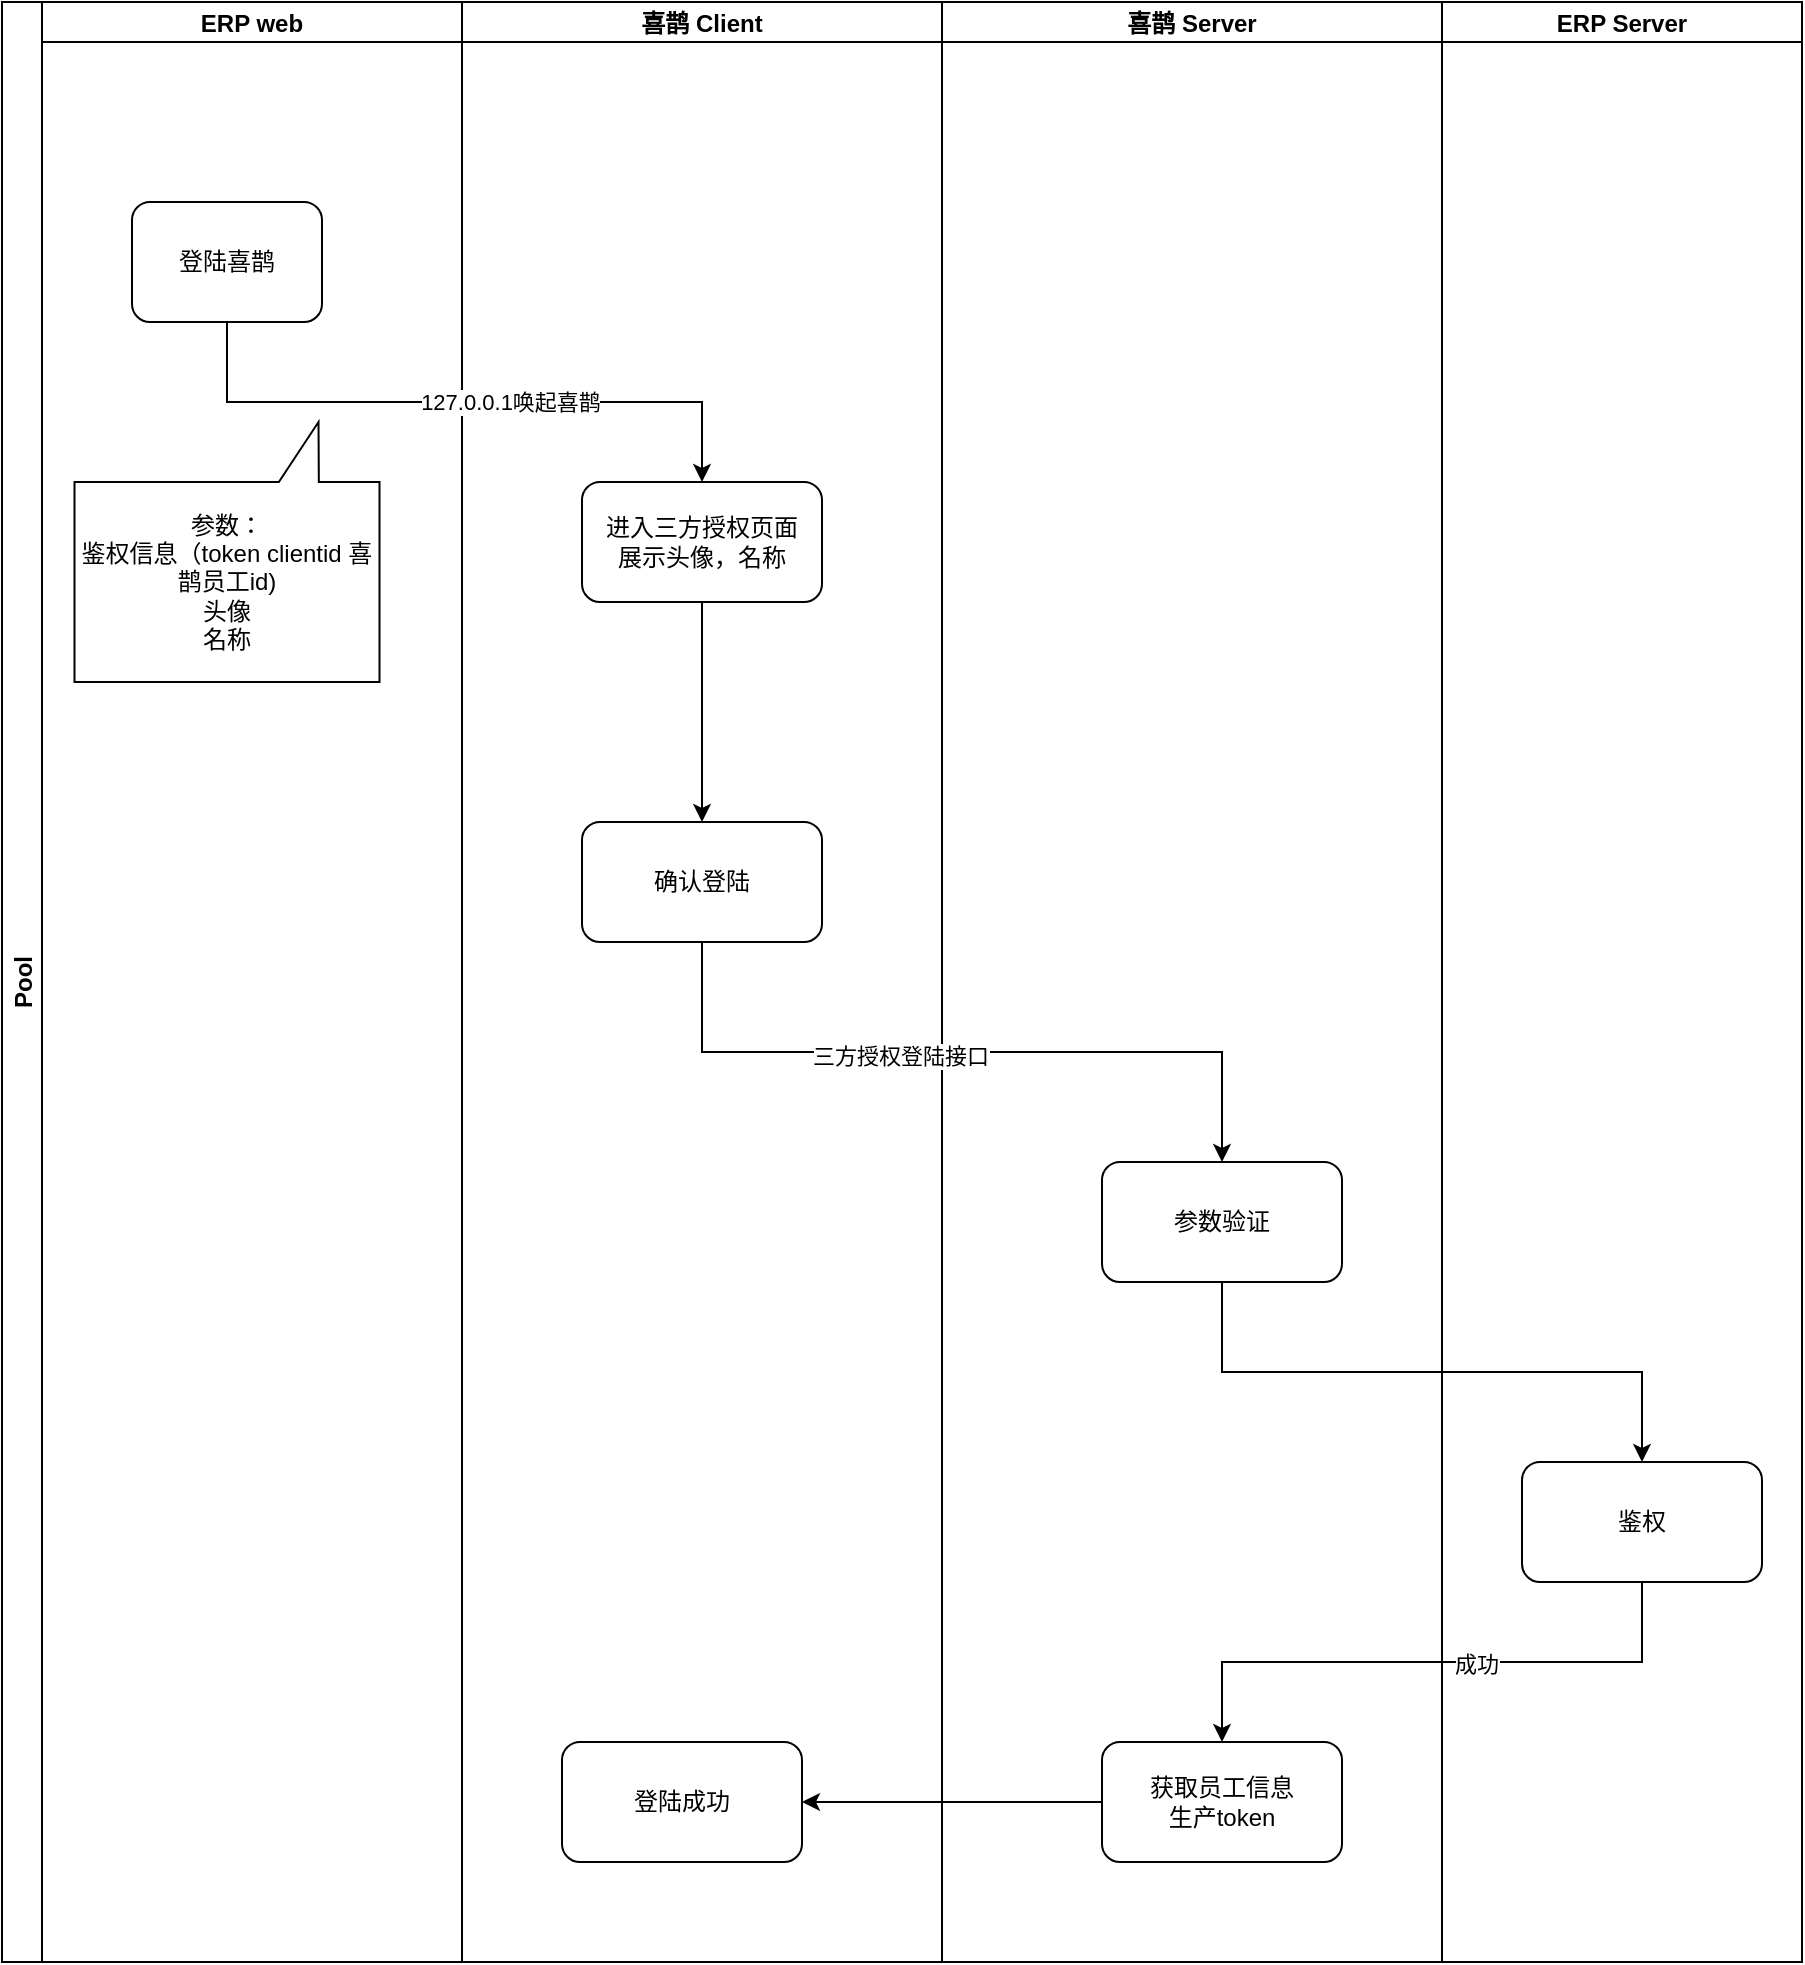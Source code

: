 <mxfile version="20.5.3" type="github">
  <diagram id="l9ATXhiv8Rob6Y_cUNgy" name="页-1">
    <mxGraphModel dx="1360" dy="781" grid="1" gridSize="10" guides="1" tooltips="1" connect="1" arrows="1" fold="1" page="1" pageScale="1" pageWidth="827" pageHeight="1169" math="0" shadow="0">
      <root>
        <mxCell id="0" />
        <mxCell id="1" parent="0" />
        <mxCell id="HTlvXJNVUlN0LkFGXIME-6" value="Pool" style="swimlane;childLayout=stackLayout;resizeParent=1;resizeParentMax=0;startSize=20;horizontal=0;horizontalStack=1;" vertex="1" parent="1">
          <mxGeometry x="40" y="30" width="900" height="980" as="geometry" />
        </mxCell>
        <mxCell id="HTlvXJNVUlN0LkFGXIME-10" value="ERP web" style="swimlane;startSize=20;" vertex="1" parent="HTlvXJNVUlN0LkFGXIME-6">
          <mxGeometry x="20" width="210" height="980" as="geometry" />
        </mxCell>
        <mxCell id="HTlvXJNVUlN0LkFGXIME-12" value="登陆喜鹊" style="rounded=1;whiteSpace=wrap;html=1;" vertex="1" parent="HTlvXJNVUlN0LkFGXIME-10">
          <mxGeometry x="45" y="100" width="95" height="60" as="geometry" />
        </mxCell>
        <mxCell id="HTlvXJNVUlN0LkFGXIME-27" value="参数：&lt;br&gt;鉴权信息（token clientid 喜鹊员工id)&lt;br&gt;头像&lt;br&gt;名称" style="shape=callout;whiteSpace=wrap;html=1;perimeter=calloutPerimeter;rotation=0;align=center;position2=0.8;base=20;size=30;position=0.67;flipV=1;" vertex="1" parent="HTlvXJNVUlN0LkFGXIME-10">
          <mxGeometry x="16.25" y="210" width="152.5" height="130" as="geometry" />
        </mxCell>
        <mxCell id="HTlvXJNVUlN0LkFGXIME-9" value="喜鹊 Client" style="swimlane;startSize=20;" vertex="1" parent="HTlvXJNVUlN0LkFGXIME-6">
          <mxGeometry x="230" width="240" height="980" as="geometry" />
        </mxCell>
        <mxCell id="HTlvXJNVUlN0LkFGXIME-29" style="edgeStyle=orthogonalEdgeStyle;rounded=0;orthogonalLoop=1;jettySize=auto;html=1;" edge="1" parent="HTlvXJNVUlN0LkFGXIME-9" source="HTlvXJNVUlN0LkFGXIME-19" target="HTlvXJNVUlN0LkFGXIME-28">
          <mxGeometry relative="1" as="geometry" />
        </mxCell>
        <mxCell id="HTlvXJNVUlN0LkFGXIME-19" value="进入三方授权页面&lt;br&gt;展示头像，名称" style="rounded=1;whiteSpace=wrap;html=1;" vertex="1" parent="HTlvXJNVUlN0LkFGXIME-9">
          <mxGeometry x="60" y="240" width="120" height="60" as="geometry" />
        </mxCell>
        <mxCell id="HTlvXJNVUlN0LkFGXIME-28" value="确认登陆" style="rounded=1;whiteSpace=wrap;html=1;" vertex="1" parent="HTlvXJNVUlN0LkFGXIME-9">
          <mxGeometry x="60" y="410" width="120" height="60" as="geometry" />
        </mxCell>
        <mxCell id="HTlvXJNVUlN0LkFGXIME-37" value="登陆成功" style="rounded=1;whiteSpace=wrap;html=1;" vertex="1" parent="HTlvXJNVUlN0LkFGXIME-9">
          <mxGeometry x="50" y="870" width="120" height="60" as="geometry" />
        </mxCell>
        <mxCell id="HTlvXJNVUlN0LkFGXIME-8" value="喜鹊 Server" style="swimlane;startSize=20;" vertex="1" parent="HTlvXJNVUlN0LkFGXIME-6">
          <mxGeometry x="470" width="250" height="980" as="geometry" />
        </mxCell>
        <mxCell id="HTlvXJNVUlN0LkFGXIME-22" value="参数验证" style="rounded=1;whiteSpace=wrap;html=1;" vertex="1" parent="HTlvXJNVUlN0LkFGXIME-8">
          <mxGeometry x="80" y="580" width="120" height="60" as="geometry" />
        </mxCell>
        <mxCell id="HTlvXJNVUlN0LkFGXIME-34" value="获取员工信息&lt;br&gt;生产token" style="rounded=1;whiteSpace=wrap;html=1;" vertex="1" parent="HTlvXJNVUlN0LkFGXIME-8">
          <mxGeometry x="80" y="870" width="120" height="60" as="geometry" />
        </mxCell>
        <mxCell id="HTlvXJNVUlN0LkFGXIME-7" value="ERP Server" style="swimlane;startSize=20;" vertex="1" parent="HTlvXJNVUlN0LkFGXIME-6">
          <mxGeometry x="720" width="180" height="980" as="geometry" />
        </mxCell>
        <mxCell id="HTlvXJNVUlN0LkFGXIME-32" value="鉴权" style="rounded=1;whiteSpace=wrap;html=1;" vertex="1" parent="HTlvXJNVUlN0LkFGXIME-7">
          <mxGeometry x="40" y="730" width="120" height="60" as="geometry" />
        </mxCell>
        <mxCell id="HTlvXJNVUlN0LkFGXIME-20" style="edgeStyle=orthogonalEdgeStyle;rounded=0;orthogonalLoop=1;jettySize=auto;html=1;exitX=0.5;exitY=1;exitDx=0;exitDy=0;" edge="1" parent="HTlvXJNVUlN0LkFGXIME-6" source="HTlvXJNVUlN0LkFGXIME-12" target="HTlvXJNVUlN0LkFGXIME-19">
          <mxGeometry relative="1" as="geometry" />
        </mxCell>
        <mxCell id="HTlvXJNVUlN0LkFGXIME-21" value="127.0.0.1唤起喜鹊" style="edgeLabel;html=1;align=center;verticalAlign=middle;resizable=0;points=[];" vertex="1" connectable="0" parent="HTlvXJNVUlN0LkFGXIME-20">
          <mxGeometry x="0.23" y="2" relative="1" as="geometry">
            <mxPoint x="-14" y="2" as="offset" />
          </mxGeometry>
        </mxCell>
        <mxCell id="HTlvXJNVUlN0LkFGXIME-23" style="edgeStyle=orthogonalEdgeStyle;rounded=0;orthogonalLoop=1;jettySize=auto;html=1;entryX=0.5;entryY=0;entryDx=0;entryDy=0;exitX=0.5;exitY=1;exitDx=0;exitDy=0;" edge="1" parent="HTlvXJNVUlN0LkFGXIME-6" source="HTlvXJNVUlN0LkFGXIME-28" target="HTlvXJNVUlN0LkFGXIME-22">
          <mxGeometry relative="1" as="geometry" />
        </mxCell>
        <mxCell id="HTlvXJNVUlN0LkFGXIME-24" value="三方授权登陆接口" style="edgeLabel;html=1;align=center;verticalAlign=middle;resizable=0;points=[];" vertex="1" connectable="0" parent="HTlvXJNVUlN0LkFGXIME-23">
          <mxGeometry x="-0.168" y="-2" relative="1" as="geometry">
            <mxPoint as="offset" />
          </mxGeometry>
        </mxCell>
        <mxCell id="HTlvXJNVUlN0LkFGXIME-33" style="edgeStyle=orthogonalEdgeStyle;rounded=0;orthogonalLoop=1;jettySize=auto;html=1;exitX=0.5;exitY=1;exitDx=0;exitDy=0;" edge="1" parent="HTlvXJNVUlN0LkFGXIME-6" source="HTlvXJNVUlN0LkFGXIME-22" target="HTlvXJNVUlN0LkFGXIME-32">
          <mxGeometry relative="1" as="geometry" />
        </mxCell>
        <mxCell id="HTlvXJNVUlN0LkFGXIME-35" style="edgeStyle=orthogonalEdgeStyle;rounded=0;orthogonalLoop=1;jettySize=auto;html=1;entryX=0.5;entryY=0;entryDx=0;entryDy=0;exitX=0.5;exitY=1;exitDx=0;exitDy=0;" edge="1" parent="HTlvXJNVUlN0LkFGXIME-6" source="HTlvXJNVUlN0LkFGXIME-32" target="HTlvXJNVUlN0LkFGXIME-34">
          <mxGeometry relative="1" as="geometry" />
        </mxCell>
        <mxCell id="HTlvXJNVUlN0LkFGXIME-36" value="成功" style="edgeLabel;html=1;align=center;verticalAlign=middle;resizable=0;points=[];" vertex="1" connectable="0" parent="HTlvXJNVUlN0LkFGXIME-35">
          <mxGeometry x="-0.153" y="1" relative="1" as="geometry">
            <mxPoint as="offset" />
          </mxGeometry>
        </mxCell>
        <mxCell id="HTlvXJNVUlN0LkFGXIME-38" style="edgeStyle=orthogonalEdgeStyle;rounded=0;orthogonalLoop=1;jettySize=auto;html=1;" edge="1" parent="HTlvXJNVUlN0LkFGXIME-6" source="HTlvXJNVUlN0LkFGXIME-34" target="HTlvXJNVUlN0LkFGXIME-37">
          <mxGeometry relative="1" as="geometry" />
        </mxCell>
        <mxCell id="gvbPoHorT-MvjRSvkrZN-1" value="流程图" parent="0" />
        <mxCell id="gvbPoHorT-MvjRSvkrZN-39" value="连接线" parent="0" />
      </root>
    </mxGraphModel>
  </diagram>
</mxfile>
